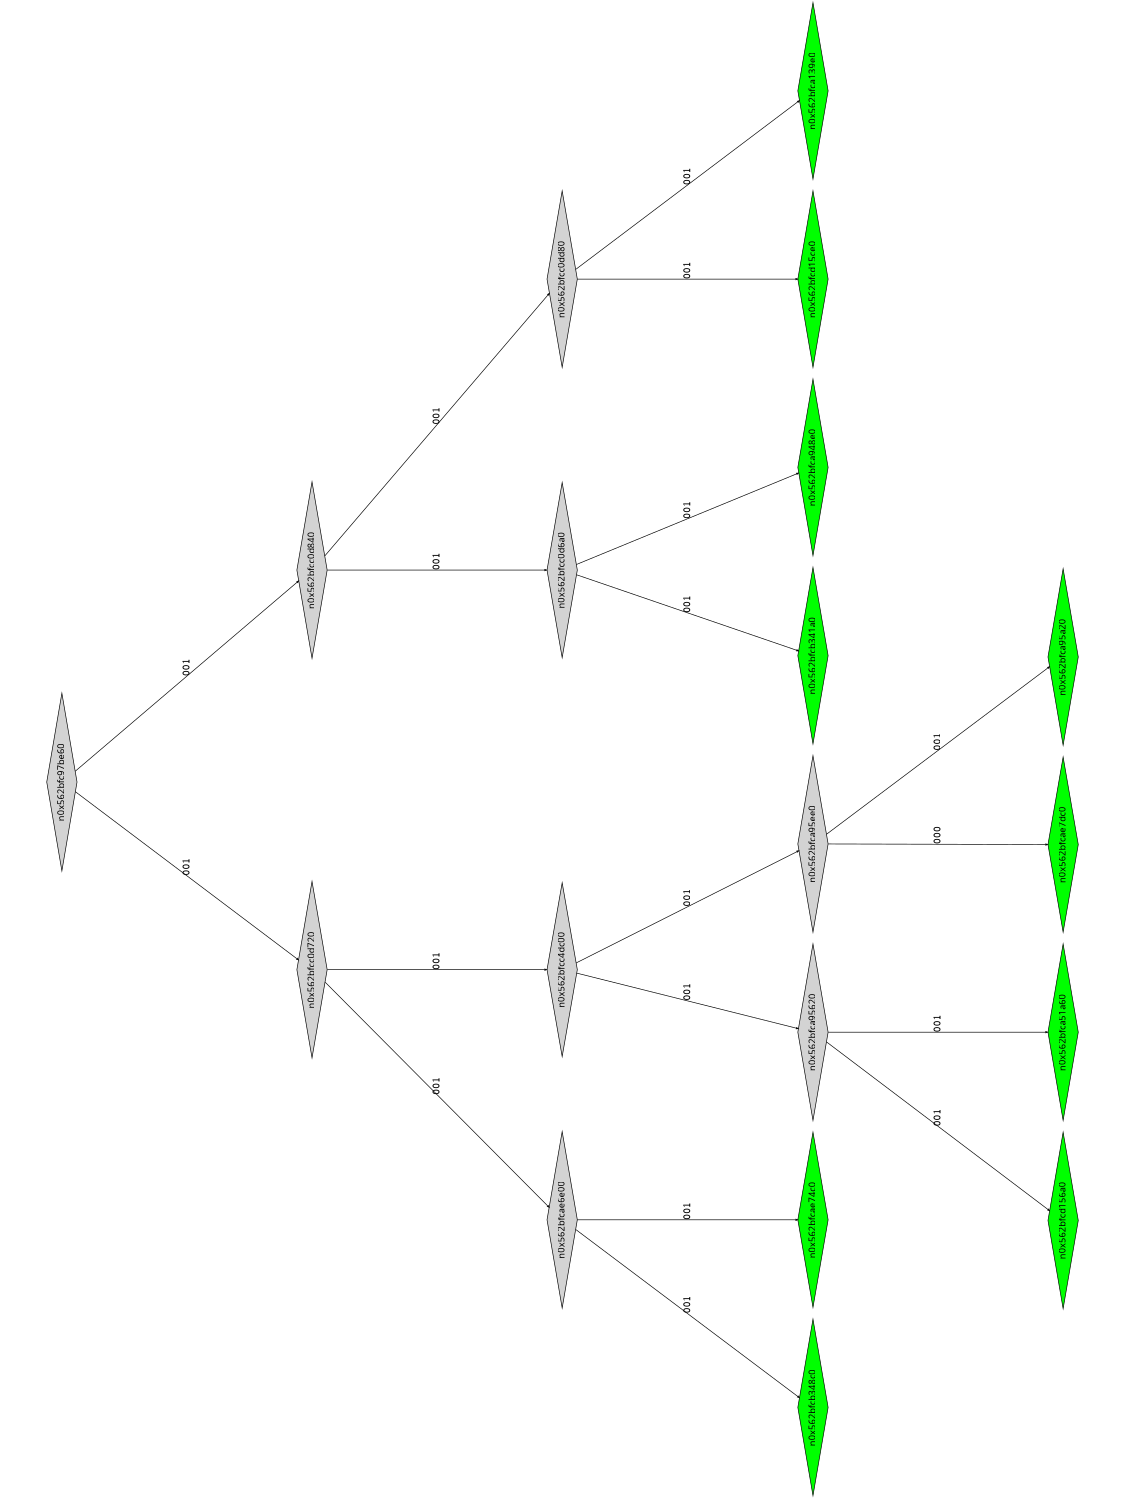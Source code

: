 digraph G {
	size="10,7.5";
	ratio=fill;
	rotate=90;
	center = "true";
	node [style="filled",width=.1,height=.1,fontname="Terminus"]
	edge [arrowsize=.3]
	n0x562bfc97be60 [shape=diamond];
	n0x562bfc97be60 -> n0x562bfcc0d720 [label=001];
	n0x562bfc97be60 -> n0x562bfcc0d840 [label=001];
	n0x562bfcc0d840 [shape=diamond];
	n0x562bfcc0d840 -> n0x562bfcc0d6a0 [label=001];
	n0x562bfcc0d840 -> n0x562bfcc0dd80 [label=001];
	n0x562bfcc0dd80 [shape=diamond];
	n0x562bfcc0dd80 -> n0x562bfcd15ce0 [label=001];
	n0x562bfcc0dd80 -> n0x562bfca139e0 [label=001];
	n0x562bfca139e0 [shape=diamond,fillcolor=green];
	n0x562bfcd15ce0 [shape=diamond,fillcolor=green];
	n0x562bfcc0d6a0 [shape=diamond];
	n0x562bfcc0d6a0 -> n0x562bfcb341a0 [label=001];
	n0x562bfcc0d6a0 -> n0x562bfca948e0 [label=001];
	n0x562bfca948e0 [shape=diamond,fillcolor=green];
	n0x562bfcb341a0 [shape=diamond,fillcolor=green];
	n0x562bfcc0d720 [shape=diamond];
	n0x562bfcc0d720 -> n0x562bfcae6e00 [label=001];
	n0x562bfcc0d720 -> n0x562bfcc4dc00 [label=001];
	n0x562bfcc4dc00 [shape=diamond];
	n0x562bfcc4dc00 -> n0x562bfca95620 [label=001];
	n0x562bfcc4dc00 -> n0x562bfca95ee0 [label=001];
	n0x562bfca95ee0 [shape=diamond];
	n0x562bfca95ee0 -> n0x562bfcae7dc0 [label=000];
	n0x562bfca95ee0 -> n0x562bfca95a20 [label=001];
	n0x562bfca95a20 [shape=diamond,fillcolor=green];
	n0x562bfcae7dc0 [shape=diamond,fillcolor=green];
	n0x562bfca95620 [shape=diamond];
	n0x562bfca95620 -> n0x562bfcd156a0 [label=001];
	n0x562bfca95620 -> n0x562bfca51a60 [label=001];
	n0x562bfca51a60 [shape=diamond,fillcolor=green];
	n0x562bfcd156a0 [shape=diamond,fillcolor=green];
	n0x562bfcae6e00 [shape=diamond];
	n0x562bfcae6e00 -> n0x562bfcb348c0 [label=001];
	n0x562bfcae6e00 -> n0x562bfcae74c0 [label=001];
	n0x562bfcae74c0 [shape=diamond,fillcolor=green];
	n0x562bfcb348c0 [shape=diamond,fillcolor=green];
}
